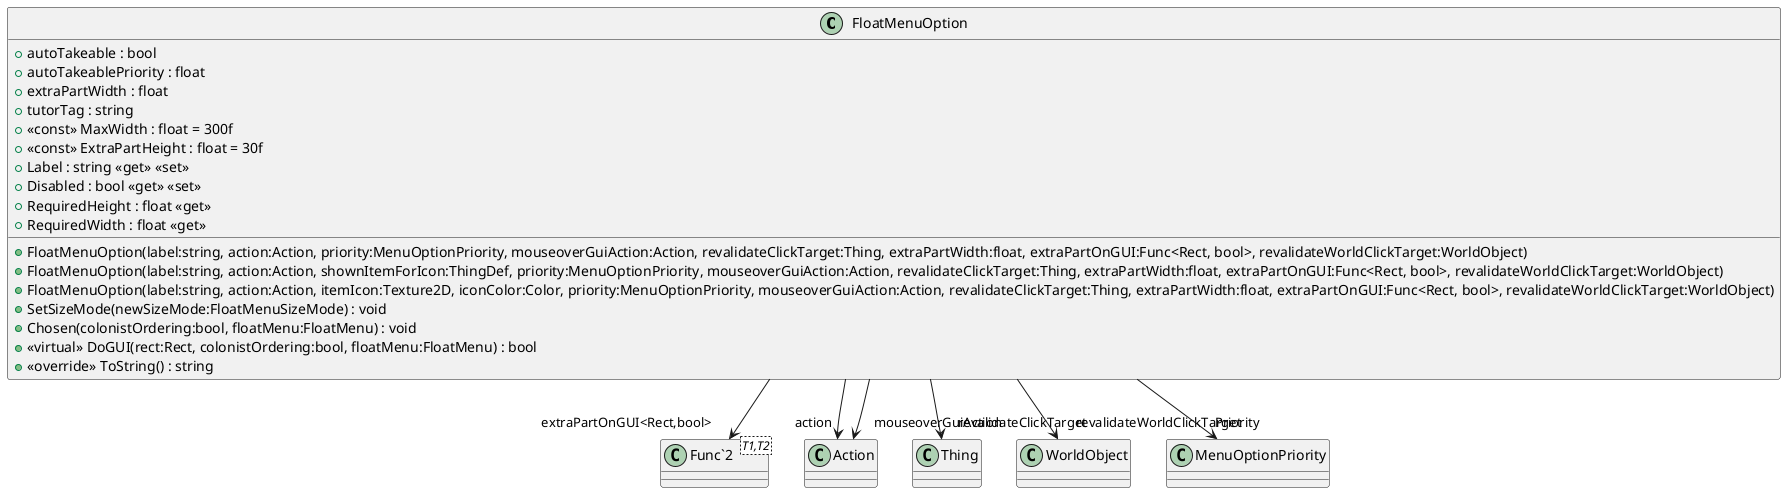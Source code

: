@startuml
class FloatMenuOption {
    + autoTakeable : bool
    + autoTakeablePriority : float
    + extraPartWidth : float
    + tutorTag : string
    + <<const>> MaxWidth : float = 300f
    + <<const>> ExtraPartHeight : float = 30f
    + Label : string <<get>> <<set>>
    + Disabled : bool <<get>> <<set>>
    + RequiredHeight : float <<get>>
    + RequiredWidth : float <<get>>
    + FloatMenuOption(label:string, action:Action, priority:MenuOptionPriority, mouseoverGuiAction:Action, revalidateClickTarget:Thing, extraPartWidth:float, extraPartOnGUI:Func<Rect, bool>, revalidateWorldClickTarget:WorldObject)
    + FloatMenuOption(label:string, action:Action, shownItemForIcon:ThingDef, priority:MenuOptionPriority, mouseoverGuiAction:Action, revalidateClickTarget:Thing, extraPartWidth:float, extraPartOnGUI:Func<Rect, bool>, revalidateWorldClickTarget:WorldObject)
    + FloatMenuOption(label:string, action:Action, itemIcon:Texture2D, iconColor:Color, priority:MenuOptionPriority, mouseoverGuiAction:Action, revalidateClickTarget:Thing, extraPartWidth:float, extraPartOnGUI:Func<Rect, bool>, revalidateWorldClickTarget:WorldObject)
    + SetSizeMode(newSizeMode:FloatMenuSizeMode) : void
    + Chosen(colonistOrdering:bool, floatMenu:FloatMenu) : void
    + <<virtual>> DoGUI(rect:Rect, colonistOrdering:bool, floatMenu:FloatMenu) : bool
    + <<override>> ToString() : string
}
class "Func`2"<T1,T2> {
}
FloatMenuOption --> "action" Action
FloatMenuOption --> "mouseoverGuiAction" Action
FloatMenuOption --> "revalidateClickTarget" Thing
FloatMenuOption --> "revalidateWorldClickTarget" WorldObject
FloatMenuOption --> "extraPartOnGUI<Rect,bool>" "Func`2"
FloatMenuOption --> "Priority" MenuOptionPriority
@enduml
